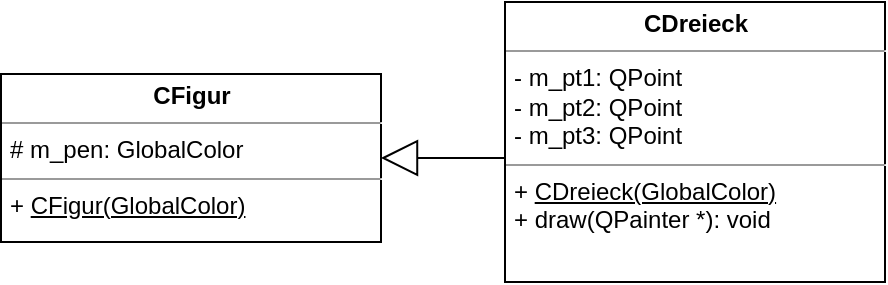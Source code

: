 <mxfile version="11.3.0" type="device" pages="1"><diagram name="Page-1" id="c4acf3e9-155e-7222-9cf6-157b1a14988f"><mxGraphModel dx="668" dy="468" grid="1" gridSize="10" guides="1" tooltips="1" connect="1" arrows="1" fold="1" page="1" pageScale="1" pageWidth="850" pageHeight="1100" background="#ffffff" math="0" shadow="0"><root><mxCell id="0"/><mxCell id="1" parent="0"/><mxCell id="5d2195bd80daf111-15" value="&lt;p style=&quot;margin: 0px ; margin-top: 4px ; text-align: center&quot;&gt;&lt;b&gt;CFigur&lt;/b&gt;&lt;/p&gt;&lt;hr size=&quot;1&quot;&gt;&lt;p style=&quot;margin: 0px ; margin-left: 4px&quot;&gt;# m_pen: GlobalColor&lt;br&gt;&lt;/p&gt;&lt;hr size=&quot;1&quot;&gt;&lt;p style=&quot;margin: 0px ; margin-left: 4px&quot;&gt;+ &lt;u&gt;CFigur(GlobalColor)&lt;/u&gt;&lt;/p&gt;" style="verticalAlign=top;align=left;overflow=fill;fontSize=12;fontFamily=Helvetica;html=1;rounded=0;shadow=0;comic=0;labelBackgroundColor=none;strokeColor=#000000;strokeWidth=1;fillColor=#ffffff;" parent="1" vertex="1"><mxGeometry x="361.5" y="305" width="190" height="84" as="geometry"/></mxCell><mxCell id="VEHXpF7Ukb8dkT4nCekU-1" value="&lt;p style=&quot;margin: 0px ; margin-top: 4px ; text-align: center&quot;&gt;&lt;b&gt;CDreieck&lt;/b&gt;&lt;/p&gt;&lt;hr size=&quot;1&quot;&gt;&lt;p style=&quot;margin: 0px ; margin-left: 4px&quot;&gt;- m_pt1: QPoint&lt;br&gt;- m_pt2: QPoint&lt;br&gt;&lt;/p&gt;&lt;p style=&quot;margin: 0px ; margin-left: 4px&quot;&gt;- m_pt3: QPoint&lt;br&gt;&lt;/p&gt;&lt;hr size=&quot;1&quot;&gt;&lt;p style=&quot;margin: 0px ; margin-left: 4px&quot;&gt;+ &lt;u&gt;CDreieck(GlobalColor)&lt;/u&gt;&lt;/p&gt;&lt;p style=&quot;margin: 0px ; margin-left: 4px&quot;&gt;+ draw(QPainter *): void&lt;/p&gt;" style="verticalAlign=top;align=left;overflow=fill;fontSize=12;fontFamily=Helvetica;html=1;rounded=0;shadow=0;comic=0;labelBackgroundColor=none;strokeColor=#000000;strokeWidth=1;fillColor=#ffffff;" parent="1" vertex="1"><mxGeometry x="613.5" y="269" width="190" height="140" as="geometry"/></mxCell><mxCell id="VEHXpF7Ukb8dkT4nCekU-2" value="" style="endArrow=block;endSize=16;endFill=0;html=1;entryX=1;entryY=0.5;entryDx=0;entryDy=0;exitX=0;exitY=0.5;exitDx=0;exitDy=0;" parent="1" target="5d2195bd80daf111-15" edge="1"><mxGeometry width="160" relative="1" as="geometry"><mxPoint x="613.5" y="347" as="sourcePoint"/><mxPoint x="528.5" y="427" as="targetPoint"/></mxGeometry></mxCell></root></mxGraphModel></diagram></mxfile>